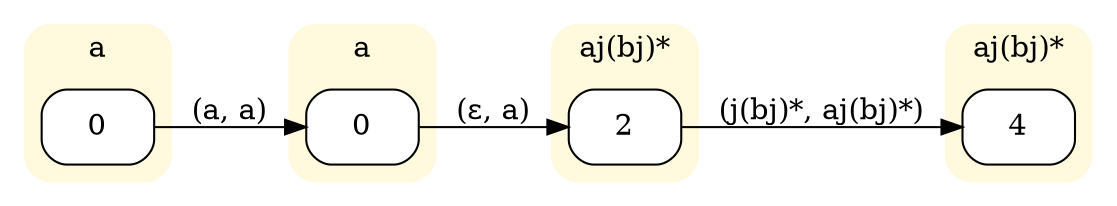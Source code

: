 digraph "MONinput/s2" {
rankdir=LR
node [style=filled fillcolor=white]
subgraph cluster0 {
style="rounded,filled" color="#FFF9DD" node [style="rounded,filled" shape=box fillcolor="#FFFFFF"]
label="a"
M0S0 [label=0];
}
subgraph cluster1 {
style="rounded,filled" color="#FFF9DD" node [style="rounded,filled" shape=box fillcolor="#FFFFFF"]
label="a"
M1S0 [label=0];
}
subgraph cluster2 {
style="rounded,filled" color="#FFF9DD" node [style="rounded,filled" shape=box fillcolor="#FFFFFF"]
label="aj(bj)*"
M2S2 [label=2];
}
subgraph cluster3 {
style="rounded,filled" color="#FFF9DD" node [style="rounded,filled" shape=box fillcolor="#FFFFFF"]
label="aj(bj)*"
M3S4 [label=4];
}
M0S0 -> M1S0 [label="(a, a)"]
M1S0 -> M2S2 [label="(ε, a)"]
M2S2 -> M3S4 [label="(j(bj)*, aj(bj)*)"]
}
